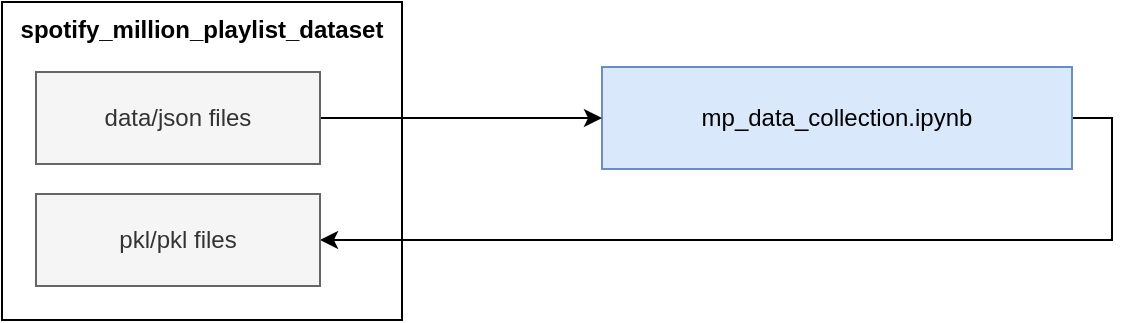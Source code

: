 <mxfile version="20.7.4" type="device"><diagram id="ZJZ-aSzslWNFyl1J3qC2" name="Page-1"><mxGraphModel dx="988" dy="570" grid="0" gridSize="10" guides="1" tooltips="1" connect="1" arrows="1" fold="1" page="0" pageScale="1" pageWidth="1600" pageHeight="900" math="0" shadow="0"><root><mxCell id="0"/><mxCell id="1" parent="0"/><mxCell id="0EI_SrYX-ra8SI5-1Asz-2" value="spotify_million_playlist_dataset" style="rounded=0;whiteSpace=wrap;html=1;verticalAlign=top;fontStyle=1" vertex="1" parent="1"><mxGeometry x="335" y="199" width="200" height="159" as="geometry"/></mxCell><mxCell id="0EI_SrYX-ra8SI5-1Asz-7" style="edgeStyle=orthogonalEdgeStyle;rounded=0;orthogonalLoop=1;jettySize=auto;html=1;exitX=1;exitY=0.5;exitDx=0;exitDy=0;entryX=1;entryY=0.5;entryDx=0;entryDy=0;" edge="1" parent="1" source="0EI_SrYX-ra8SI5-1Asz-1" target="0EI_SrYX-ra8SI5-1Asz-5"><mxGeometry relative="1" as="geometry"/></mxCell><mxCell id="0EI_SrYX-ra8SI5-1Asz-1" value="mp_data_collection.ipynb" style="rounded=0;whiteSpace=wrap;html=1;fillColor=#dae8fc;strokeColor=#6c8ebf;" vertex="1" parent="1"><mxGeometry x="635" y="231.5" width="235" height="51" as="geometry"/></mxCell><mxCell id="0EI_SrYX-ra8SI5-1Asz-6" style="edgeStyle=orthogonalEdgeStyle;rounded=0;orthogonalLoop=1;jettySize=auto;html=1;entryX=0;entryY=0.5;entryDx=0;entryDy=0;" edge="1" parent="1" source="0EI_SrYX-ra8SI5-1Asz-4" target="0EI_SrYX-ra8SI5-1Asz-1"><mxGeometry relative="1" as="geometry"/></mxCell><mxCell id="0EI_SrYX-ra8SI5-1Asz-4" value="data/json files" style="rounded=0;whiteSpace=wrap;html=1;fillColor=#f5f5f5;strokeColor=#666666;fontColor=#333333;" vertex="1" parent="1"><mxGeometry x="352" y="234" width="142" height="46" as="geometry"/></mxCell><mxCell id="0EI_SrYX-ra8SI5-1Asz-5" value="pkl/pkl files" style="rounded=0;whiteSpace=wrap;html=1;fillColor=#f5f5f5;strokeColor=#666666;fontColor=#333333;" vertex="1" parent="1"><mxGeometry x="352" y="295" width="142" height="46" as="geometry"/></mxCell></root></mxGraphModel></diagram></mxfile>